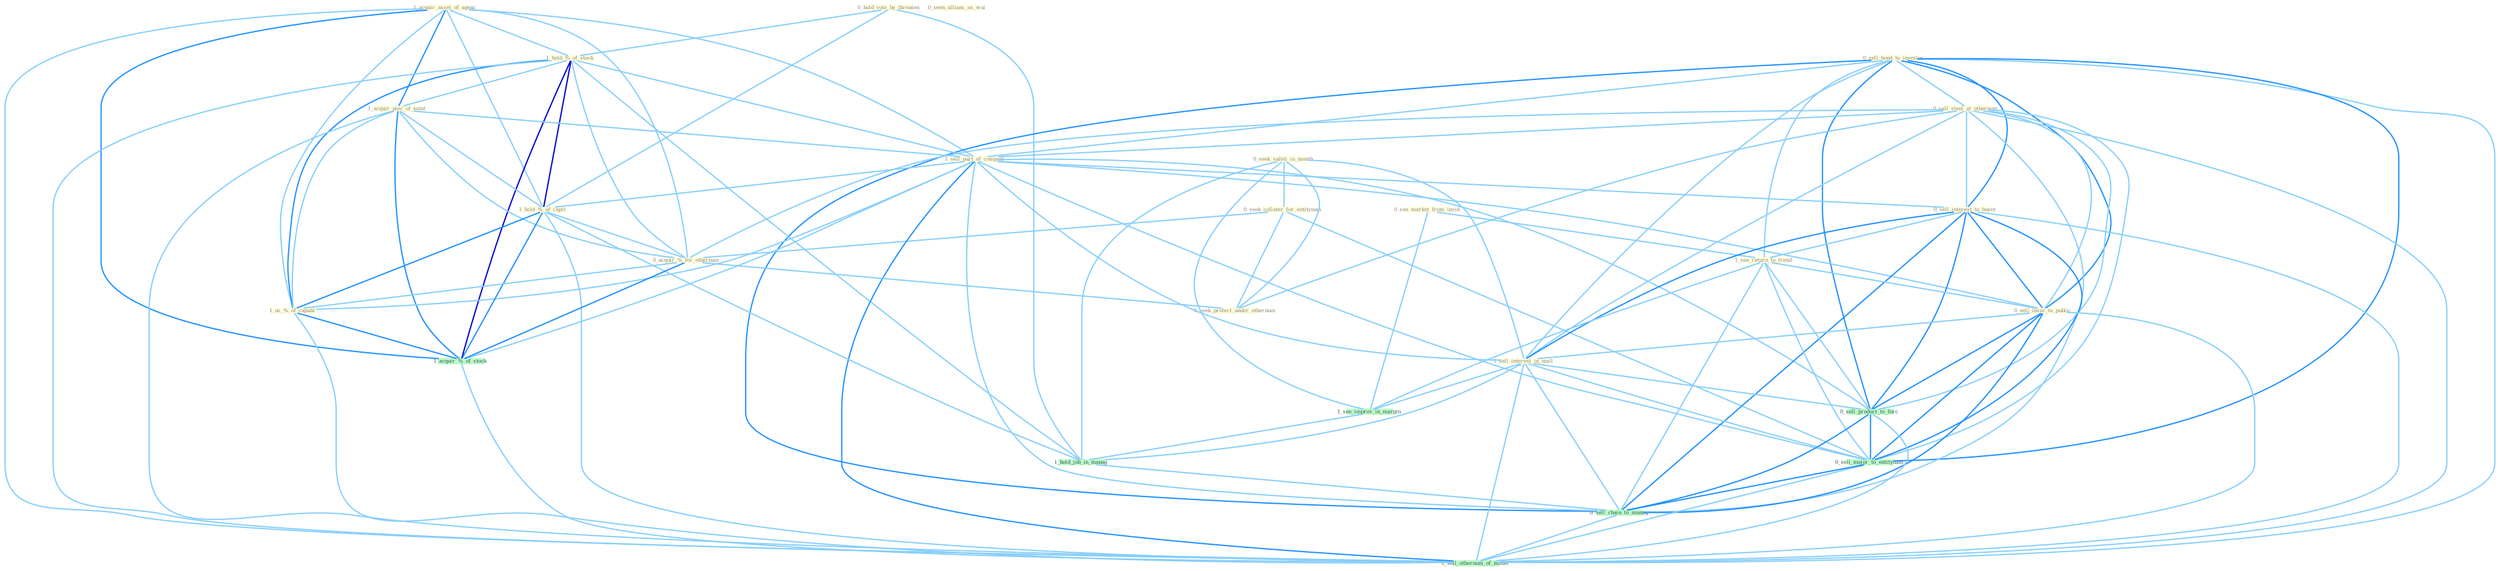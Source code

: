 Graph G{ 
    node
    [shape=polygon,style=filled,width=.5,height=.06,color="#BDFCC9",fixedsize=true,fontsize=4,
    fontcolor="#2f4f4f"];
    {node
    [color="#ffffe0", fontcolor="#8b7d6b"] "0_see_market_from_insid " "0_hold_vote_by_threaten " "1_acquir_asset_of_agenc " "0_seek_safeti_in_month " "0_sell_bond_to_investor " "0_sell_steel_at_othernum " "1_hold_%_of_stock " "1_acquir_piec_of_estat " "0_seek_collater_for_entitynam " "1_sell_part_of_compani " "0_sell_interest_to_buyer " "1_hold_%_of_capit " "0_acquir_%_for_othernum " "1_see_return_to_trend " "0_seen_allianc_as_wai " "0_seek_protect_under_othernum " "1_us_%_of_capabl " "0_sell_insur_to_public " "1_sell_interest_in_mall "}
{node [color="#fff0f5", fontcolor="#b22222"]}
edge [color="#B0E2FF"];

	"0_see_market_from_insid " -- "1_see_return_to_trend " [w="1", color="#87cefa" ];
	"0_see_market_from_insid " -- "1_see_improv_in_margin " [w="1", color="#87cefa" ];
	"0_hold_vote_by_threaten " -- "1_hold_%_of_stock " [w="1", color="#87cefa" ];
	"0_hold_vote_by_threaten " -- "1_hold_%_of_capit " [w="1", color="#87cefa" ];
	"0_hold_vote_by_threaten " -- "1_hold_job_in_manag " [w="1", color="#87cefa" ];
	"1_acquir_asset_of_agenc " -- "1_hold_%_of_stock " [w="1", color="#87cefa" ];
	"1_acquir_asset_of_agenc " -- "1_acquir_piec_of_estat " [w="2", color="#1e90ff" , len=0.8];
	"1_acquir_asset_of_agenc " -- "1_sell_part_of_compani " [w="1", color="#87cefa" ];
	"1_acquir_asset_of_agenc " -- "1_hold_%_of_capit " [w="1", color="#87cefa" ];
	"1_acquir_asset_of_agenc " -- "0_acquir_%_for_othernum " [w="1", color="#87cefa" ];
	"1_acquir_asset_of_agenc " -- "1_us_%_of_capabl " [w="1", color="#87cefa" ];
	"1_acquir_asset_of_agenc " -- "1_acquir_%_of_stock " [w="2", color="#1e90ff" , len=0.8];
	"1_acquir_asset_of_agenc " -- "1_sell_othernum_of_model " [w="1", color="#87cefa" ];
	"0_seek_safeti_in_month " -- "0_seek_collater_for_entitynam " [w="1", color="#87cefa" ];
	"0_seek_safeti_in_month " -- "0_seek_protect_under_othernum " [w="1", color="#87cefa" ];
	"0_seek_safeti_in_month " -- "1_sell_interest_in_mall " [w="1", color="#87cefa" ];
	"0_seek_safeti_in_month " -- "1_see_improv_in_margin " [w="1", color="#87cefa" ];
	"0_seek_safeti_in_month " -- "1_hold_job_in_manag " [w="1", color="#87cefa" ];
	"0_sell_bond_to_investor " -- "0_sell_steel_at_othernum " [w="1", color="#87cefa" ];
	"0_sell_bond_to_investor " -- "1_sell_part_of_compani " [w="1", color="#87cefa" ];
	"0_sell_bond_to_investor " -- "0_sell_interest_to_buyer " [w="2", color="#1e90ff" , len=0.8];
	"0_sell_bond_to_investor " -- "1_see_return_to_trend " [w="1", color="#87cefa" ];
	"0_sell_bond_to_investor " -- "0_sell_insur_to_public " [w="2", color="#1e90ff" , len=0.8];
	"0_sell_bond_to_investor " -- "1_sell_interest_in_mall " [w="1", color="#87cefa" ];
	"0_sell_bond_to_investor " -- "0_sell_product_to_forc " [w="2", color="#1e90ff" , len=0.8];
	"0_sell_bond_to_investor " -- "0_sell_major_to_entitynam " [w="2", color="#1e90ff" , len=0.8];
	"0_sell_bond_to_investor " -- "0_sell_chain_to_manag " [w="2", color="#1e90ff" , len=0.8];
	"0_sell_bond_to_investor " -- "1_sell_othernum_of_model " [w="1", color="#87cefa" ];
	"0_sell_steel_at_othernum " -- "1_sell_part_of_compani " [w="1", color="#87cefa" ];
	"0_sell_steel_at_othernum " -- "0_sell_interest_to_buyer " [w="1", color="#87cefa" ];
	"0_sell_steel_at_othernum " -- "0_acquir_%_for_othernum " [w="1", color="#87cefa" ];
	"0_sell_steel_at_othernum " -- "0_seek_protect_under_othernum " [w="1", color="#87cefa" ];
	"0_sell_steel_at_othernum " -- "0_sell_insur_to_public " [w="1", color="#87cefa" ];
	"0_sell_steel_at_othernum " -- "1_sell_interest_in_mall " [w="1", color="#87cefa" ];
	"0_sell_steel_at_othernum " -- "0_sell_product_to_forc " [w="1", color="#87cefa" ];
	"0_sell_steel_at_othernum " -- "0_sell_major_to_entitynam " [w="1", color="#87cefa" ];
	"0_sell_steel_at_othernum " -- "0_sell_chain_to_manag " [w="1", color="#87cefa" ];
	"0_sell_steel_at_othernum " -- "1_sell_othernum_of_model " [w="1", color="#87cefa" ];
	"1_hold_%_of_stock " -- "1_acquir_piec_of_estat " [w="1", color="#87cefa" ];
	"1_hold_%_of_stock " -- "1_sell_part_of_compani " [w="1", color="#87cefa" ];
	"1_hold_%_of_stock " -- "1_hold_%_of_capit " [w="3", color="#0000cd" , len=0.6];
	"1_hold_%_of_stock " -- "0_acquir_%_for_othernum " [w="1", color="#87cefa" ];
	"1_hold_%_of_stock " -- "1_us_%_of_capabl " [w="2", color="#1e90ff" , len=0.8];
	"1_hold_%_of_stock " -- "1_acquir_%_of_stock " [w="3", color="#0000cd" , len=0.6];
	"1_hold_%_of_stock " -- "1_hold_job_in_manag " [w="1", color="#87cefa" ];
	"1_hold_%_of_stock " -- "1_sell_othernum_of_model " [w="1", color="#87cefa" ];
	"1_acquir_piec_of_estat " -- "1_sell_part_of_compani " [w="1", color="#87cefa" ];
	"1_acquir_piec_of_estat " -- "1_hold_%_of_capit " [w="1", color="#87cefa" ];
	"1_acquir_piec_of_estat " -- "0_acquir_%_for_othernum " [w="1", color="#87cefa" ];
	"1_acquir_piec_of_estat " -- "1_us_%_of_capabl " [w="1", color="#87cefa" ];
	"1_acquir_piec_of_estat " -- "1_acquir_%_of_stock " [w="2", color="#1e90ff" , len=0.8];
	"1_acquir_piec_of_estat " -- "1_sell_othernum_of_model " [w="1", color="#87cefa" ];
	"0_seek_collater_for_entitynam " -- "0_acquir_%_for_othernum " [w="1", color="#87cefa" ];
	"0_seek_collater_for_entitynam " -- "0_seek_protect_under_othernum " [w="1", color="#87cefa" ];
	"0_seek_collater_for_entitynam " -- "0_sell_major_to_entitynam " [w="1", color="#87cefa" ];
	"1_sell_part_of_compani " -- "0_sell_interest_to_buyer " [w="1", color="#87cefa" ];
	"1_sell_part_of_compani " -- "1_hold_%_of_capit " [w="1", color="#87cefa" ];
	"1_sell_part_of_compani " -- "1_us_%_of_capabl " [w="1", color="#87cefa" ];
	"1_sell_part_of_compani " -- "0_sell_insur_to_public " [w="1", color="#87cefa" ];
	"1_sell_part_of_compani " -- "1_sell_interest_in_mall " [w="1", color="#87cefa" ];
	"1_sell_part_of_compani " -- "1_acquir_%_of_stock " [w="1", color="#87cefa" ];
	"1_sell_part_of_compani " -- "0_sell_product_to_forc " [w="1", color="#87cefa" ];
	"1_sell_part_of_compani " -- "0_sell_major_to_entitynam " [w="1", color="#87cefa" ];
	"1_sell_part_of_compani " -- "0_sell_chain_to_manag " [w="1", color="#87cefa" ];
	"1_sell_part_of_compani " -- "1_sell_othernum_of_model " [w="2", color="#1e90ff" , len=0.8];
	"0_sell_interest_to_buyer " -- "1_see_return_to_trend " [w="1", color="#87cefa" ];
	"0_sell_interest_to_buyer " -- "0_sell_insur_to_public " [w="2", color="#1e90ff" , len=0.8];
	"0_sell_interest_to_buyer " -- "1_sell_interest_in_mall " [w="2", color="#1e90ff" , len=0.8];
	"0_sell_interest_to_buyer " -- "0_sell_product_to_forc " [w="2", color="#1e90ff" , len=0.8];
	"0_sell_interest_to_buyer " -- "0_sell_major_to_entitynam " [w="2", color="#1e90ff" , len=0.8];
	"0_sell_interest_to_buyer " -- "0_sell_chain_to_manag " [w="2", color="#1e90ff" , len=0.8];
	"0_sell_interest_to_buyer " -- "1_sell_othernum_of_model " [w="1", color="#87cefa" ];
	"1_hold_%_of_capit " -- "0_acquir_%_for_othernum " [w="1", color="#87cefa" ];
	"1_hold_%_of_capit " -- "1_us_%_of_capabl " [w="2", color="#1e90ff" , len=0.8];
	"1_hold_%_of_capit " -- "1_acquir_%_of_stock " [w="2", color="#1e90ff" , len=0.8];
	"1_hold_%_of_capit " -- "1_hold_job_in_manag " [w="1", color="#87cefa" ];
	"1_hold_%_of_capit " -- "1_sell_othernum_of_model " [w="1", color="#87cefa" ];
	"0_acquir_%_for_othernum " -- "0_seek_protect_under_othernum " [w="1", color="#87cefa" ];
	"0_acquir_%_for_othernum " -- "1_us_%_of_capabl " [w="1", color="#87cefa" ];
	"0_acquir_%_for_othernum " -- "1_acquir_%_of_stock " [w="2", color="#1e90ff" , len=0.8];
	"1_see_return_to_trend " -- "0_sell_insur_to_public " [w="1", color="#87cefa" ];
	"1_see_return_to_trend " -- "1_see_improv_in_margin " [w="1", color="#87cefa" ];
	"1_see_return_to_trend " -- "0_sell_product_to_forc " [w="1", color="#87cefa" ];
	"1_see_return_to_trend " -- "0_sell_major_to_entitynam " [w="1", color="#87cefa" ];
	"1_see_return_to_trend " -- "0_sell_chain_to_manag " [w="1", color="#87cefa" ];
	"1_us_%_of_capabl " -- "1_acquir_%_of_stock " [w="2", color="#1e90ff" , len=0.8];
	"1_us_%_of_capabl " -- "1_sell_othernum_of_model " [w="1", color="#87cefa" ];
	"0_sell_insur_to_public " -- "1_sell_interest_in_mall " [w="1", color="#87cefa" ];
	"0_sell_insur_to_public " -- "0_sell_product_to_forc " [w="2", color="#1e90ff" , len=0.8];
	"0_sell_insur_to_public " -- "0_sell_major_to_entitynam " [w="2", color="#1e90ff" , len=0.8];
	"0_sell_insur_to_public " -- "0_sell_chain_to_manag " [w="2", color="#1e90ff" , len=0.8];
	"0_sell_insur_to_public " -- "1_sell_othernum_of_model " [w="1", color="#87cefa" ];
	"1_sell_interest_in_mall " -- "1_see_improv_in_margin " [w="1", color="#87cefa" ];
	"1_sell_interest_in_mall " -- "1_hold_job_in_manag " [w="1", color="#87cefa" ];
	"1_sell_interest_in_mall " -- "0_sell_product_to_forc " [w="1", color="#87cefa" ];
	"1_sell_interest_in_mall " -- "0_sell_major_to_entitynam " [w="1", color="#87cefa" ];
	"1_sell_interest_in_mall " -- "0_sell_chain_to_manag " [w="1", color="#87cefa" ];
	"1_sell_interest_in_mall " -- "1_sell_othernum_of_model " [w="1", color="#87cefa" ];
	"1_see_improv_in_margin " -- "1_hold_job_in_manag " [w="1", color="#87cefa" ];
	"1_acquir_%_of_stock " -- "1_sell_othernum_of_model " [w="1", color="#87cefa" ];
	"1_hold_job_in_manag " -- "0_sell_chain_to_manag " [w="1", color="#87cefa" ];
	"0_sell_product_to_forc " -- "0_sell_major_to_entitynam " [w="2", color="#1e90ff" , len=0.8];
	"0_sell_product_to_forc " -- "0_sell_chain_to_manag " [w="2", color="#1e90ff" , len=0.8];
	"0_sell_product_to_forc " -- "1_sell_othernum_of_model " [w="1", color="#87cefa" ];
	"0_sell_major_to_entitynam " -- "0_sell_chain_to_manag " [w="2", color="#1e90ff" , len=0.8];
	"0_sell_major_to_entitynam " -- "1_sell_othernum_of_model " [w="1", color="#87cefa" ];
	"0_sell_chain_to_manag " -- "1_sell_othernum_of_model " [w="1", color="#87cefa" ];
}